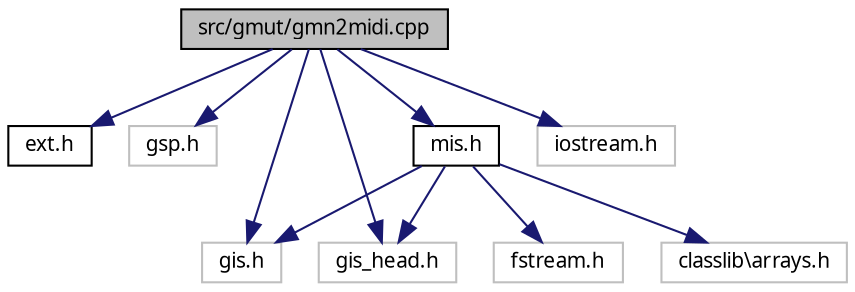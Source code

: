 digraph "src/gmut/gmn2midi.cpp"
{
  edge [fontname="Sans",fontsize="10",labelfontname="Sans",labelfontsize="10"];
  node [fontname="Sans",fontsize="10",shape=record];
  Node0 [label="src/gmut/gmn2midi.cpp",height=0.2,width=0.4,color="black", fillcolor="grey75", style="filled", fontcolor="black"];
  Node0 -> Node1 [color="midnightblue",fontsize="10",style="solid",fontname="Sans"];
  Node1 [label="ext.h",height=0.2,width=0.4,color="black", fillcolor="white", style="filled",URL="$d9/d63/ext_8h.html",tooltip="Some tine fancy tools for file names. "];
  Node0 -> Node2 [color="midnightblue",fontsize="10",style="solid",fontname="Sans"];
  Node2 [label="gsp.h",height=0.2,width=0.4,color="grey75", fillcolor="white", style="filled"];
  Node0 -> Node3 [color="midnightblue",fontsize="10",style="solid",fontname="Sans"];
  Node3 [label="gis.h",height=0.2,width=0.4,color="grey75", fillcolor="white", style="filled"];
  Node0 -> Node4 [color="midnightblue",fontsize="10",style="solid",fontname="Sans"];
  Node4 [label="gis_head.h",height=0.2,width=0.4,color="grey75", fillcolor="white", style="filled"];
  Node0 -> Node5 [color="midnightblue",fontsize="10",style="solid",fontname="Sans"];
  Node5 [label="iostream.h",height=0.2,width=0.4,color="grey75", fillcolor="white", style="filled"];
  Node0 -> Node6 [color="midnightblue",fontsize="10",style="solid",fontname="Sans"];
  Node6 [label="mis.h",height=0.2,width=0.4,color="black", fillcolor="white", style="filled",URL="$d2/d71/mis_8h.html"];
  Node6 -> Node7 [color="midnightblue",fontsize="10",style="solid",fontname="Sans"];
  Node7 [label="fstream.h",height=0.2,width=0.4,color="grey75", fillcolor="white", style="filled"];
  Node6 -> Node8 [color="midnightblue",fontsize="10",style="solid",fontname="Sans"];
  Node8 [label="classlib\\arrays.h",height=0.2,width=0.4,color="grey75", fillcolor="white", style="filled"];
  Node6 -> Node3 [color="midnightblue",fontsize="10",style="solid",fontname="Sans"];
  Node6 -> Node4 [color="midnightblue",fontsize="10",style="solid",fontname="Sans"];
}
